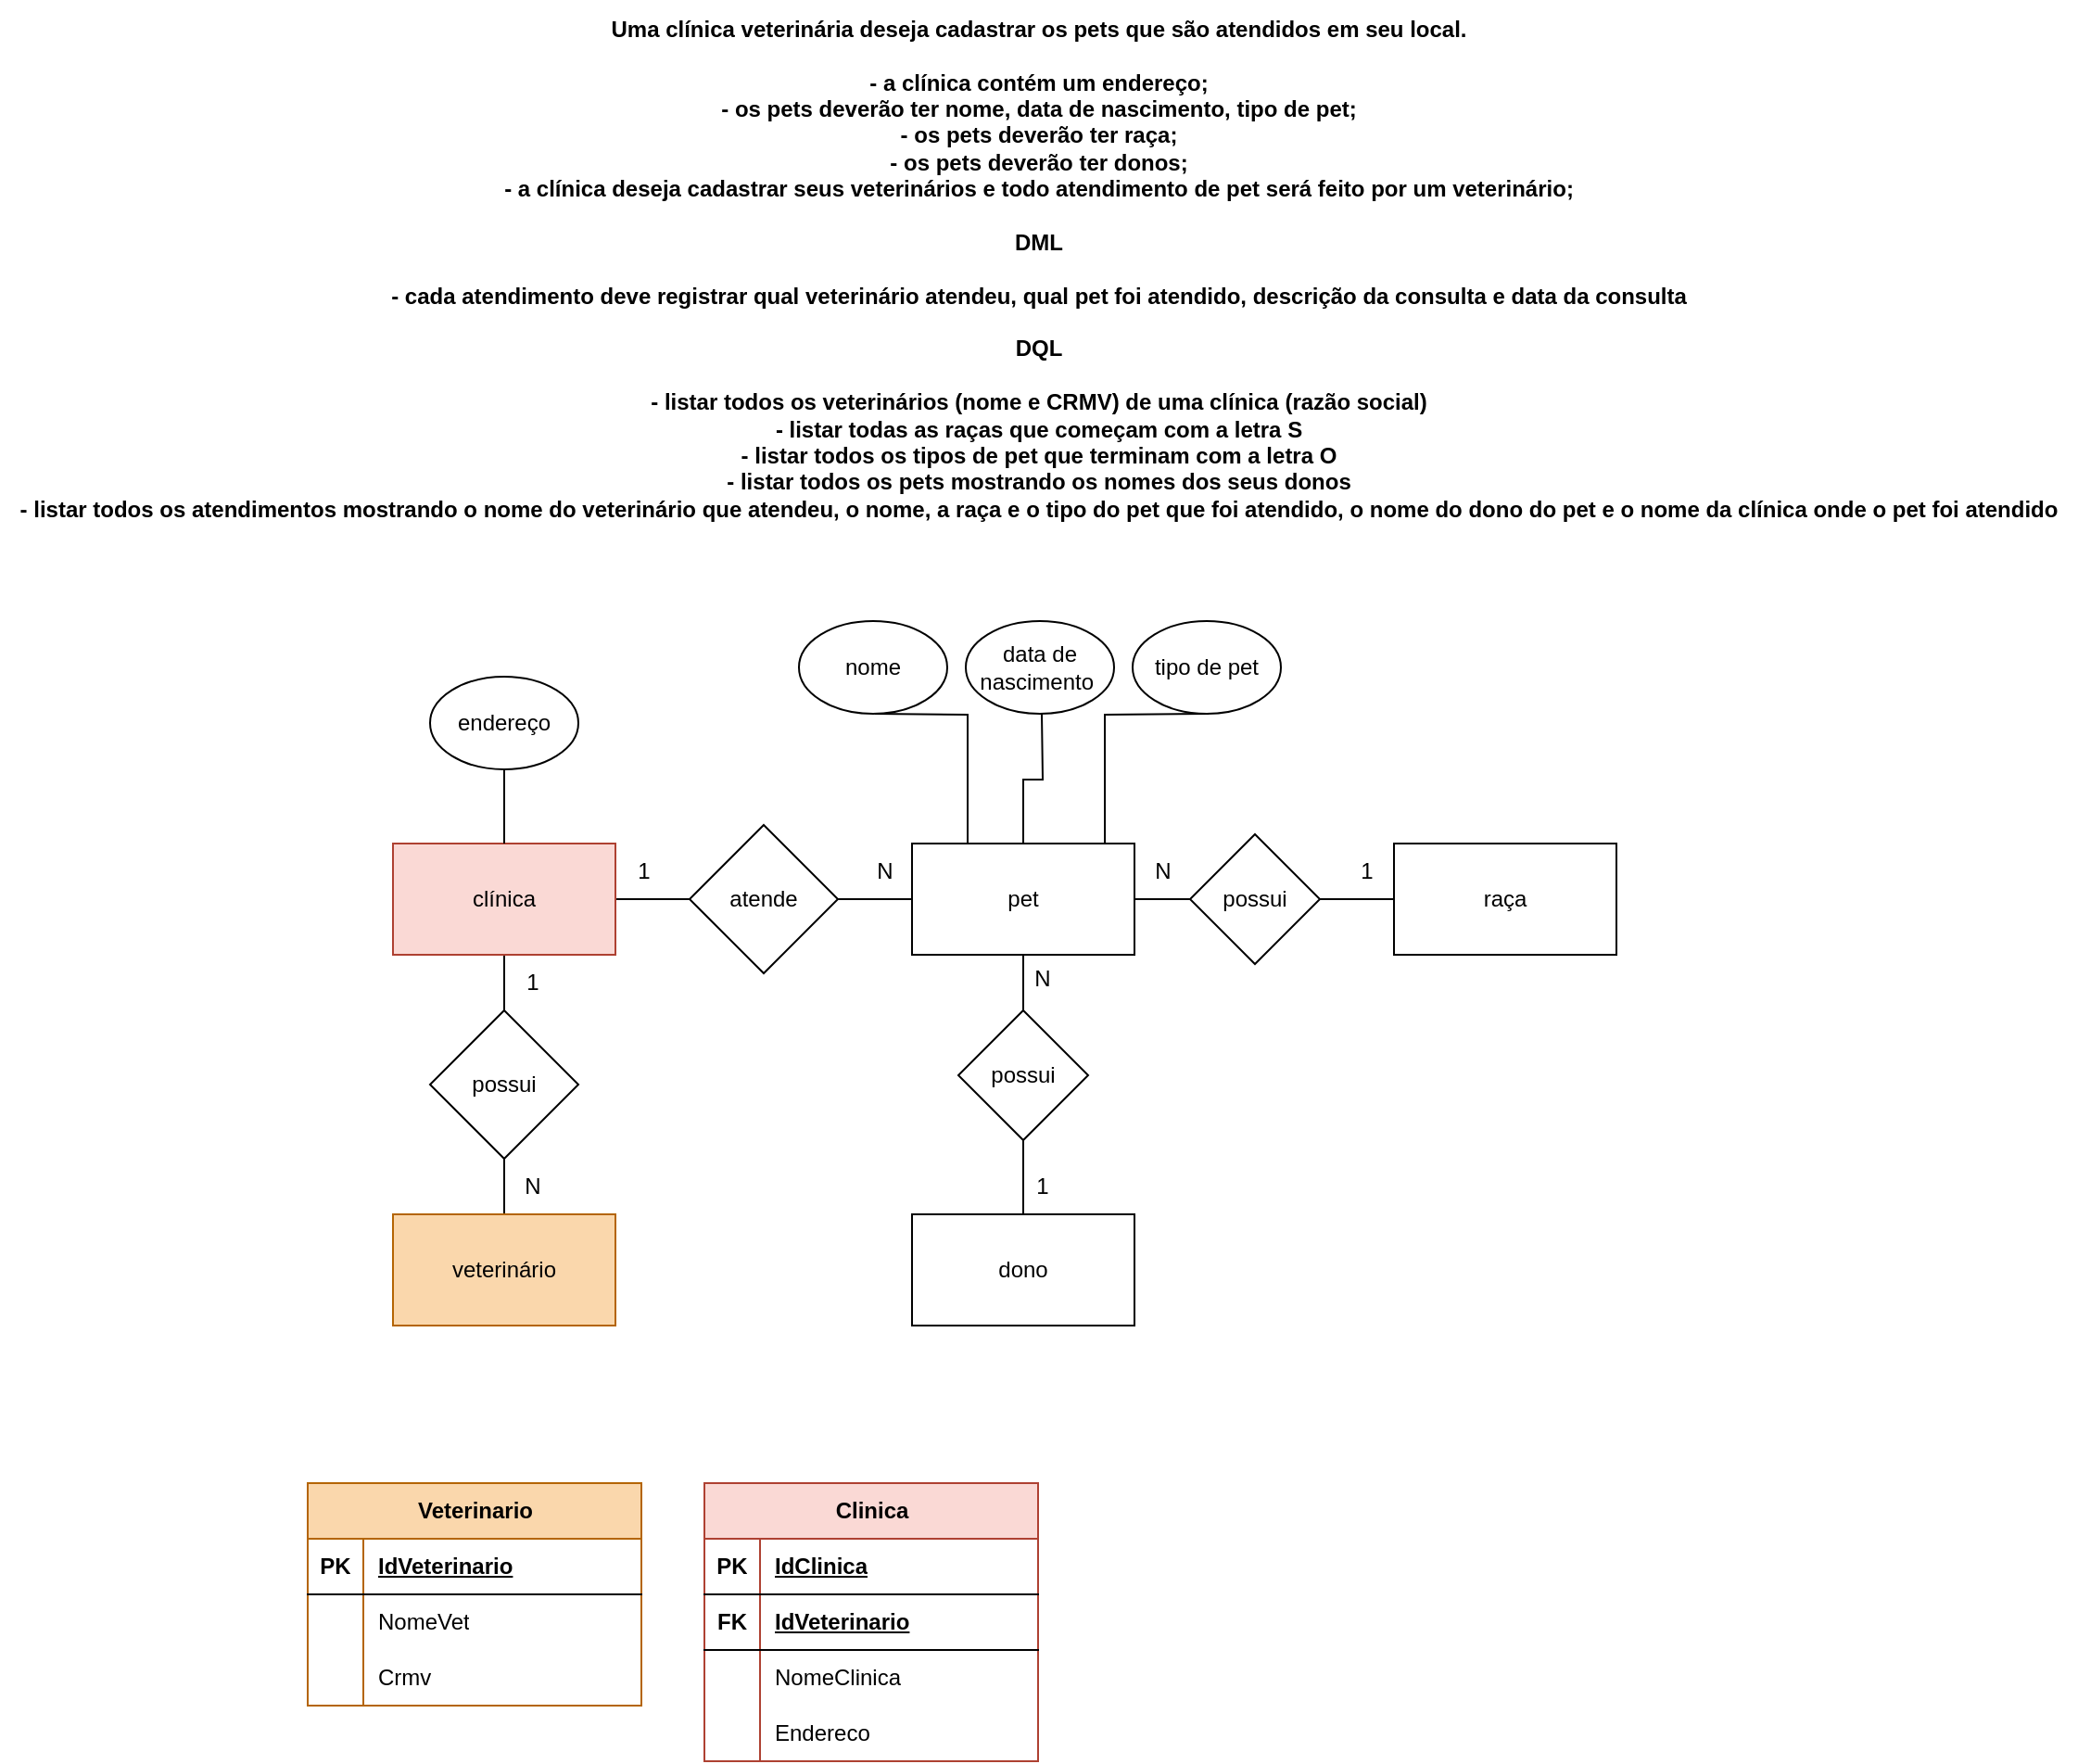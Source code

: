 <mxfile version="21.6.5" type="device">
  <diagram name="Página-1" id="kzUicE4KyKBoCqzZGCLQ">
    <mxGraphModel dx="2062" dy="721" grid="1" gridSize="10" guides="1" tooltips="1" connect="1" arrows="1" fold="1" page="1" pageScale="1" pageWidth="827" pageHeight="1169" math="0" shadow="0">
      <root>
        <mxCell id="0" />
        <mxCell id="1" parent="0" />
        <mxCell id="TnxETldwRz7vRZBNHloN-1" value="&lt;div style=&quot;font-size: 12px;&quot;&gt;&lt;span style=&quot;font-size: 12px;&quot;&gt;&lt;font style=&quot;font-size: 12px;&quot;&gt;Uma clínica veterinária deseja cadastrar os pets que são atendidos em seu local.&lt;/font&gt;&lt;/span&gt;&lt;/div&gt;&lt;div style=&quot;font-size: 12px;&quot;&gt;&lt;span style=&quot;font-size: 12px;&quot;&gt;&lt;font style=&quot;font-size: 12px;&quot;&gt;&lt;br style=&quot;font-size: 12px;&quot;&gt;&lt;/font&gt;&lt;/span&gt;&lt;/div&gt;&lt;div style=&quot;font-size: 12px;&quot;&gt;&lt;span style=&quot;font-size: 12px;&quot;&gt;&lt;font style=&quot;font-size: 12px;&quot;&gt;- a clínica contém um endereço;&lt;/font&gt;&lt;/span&gt;&lt;/div&gt;&lt;div style=&quot;font-size: 12px;&quot;&gt;&lt;span style=&quot;font-size: 12px;&quot;&gt;&lt;font style=&quot;font-size: 12px;&quot;&gt;- os pets deverão ter nome, data de nascimento, tipo de pet;&lt;/font&gt;&lt;/span&gt;&lt;/div&gt;&lt;div style=&quot;font-size: 12px;&quot;&gt;&lt;span style=&quot;font-size: 12px;&quot;&gt;&lt;font style=&quot;font-size: 12px;&quot;&gt;- os pets deverão ter raça;&lt;/font&gt;&lt;/span&gt;&lt;/div&gt;&lt;div style=&quot;font-size: 12px;&quot;&gt;&lt;span style=&quot;font-size: 12px;&quot;&gt;&lt;font style=&quot;font-size: 12px;&quot;&gt;- os pets deverão ter donos;&lt;/font&gt;&lt;/span&gt;&lt;/div&gt;&lt;div style=&quot;font-size: 12px;&quot;&gt;&lt;span style=&quot;font-size: 12px;&quot;&gt;&lt;font style=&quot;font-size: 12px;&quot;&gt;- a clínica deseja cadastrar seus veterinários e todo atendimento de pet será feito por um veterinário;&lt;/font&gt;&lt;/span&gt;&lt;/div&gt;&lt;div style=&quot;font-size: 12px;&quot;&gt;&lt;span style=&quot;font-size: 12px;&quot;&gt;&lt;font style=&quot;font-size: 12px;&quot;&gt;&lt;br style=&quot;font-size: 12px;&quot;&gt;&lt;/font&gt;&lt;/span&gt;&lt;/div&gt;&lt;div style=&quot;font-size: 12px;&quot;&gt;&lt;span style=&quot;font-size: 12px;&quot;&gt;&lt;font style=&quot;font-size: 12px;&quot;&gt;DML&lt;/font&gt;&lt;/span&gt;&lt;/div&gt;&lt;div style=&quot;font-size: 12px;&quot;&gt;&lt;span style=&quot;font-size: 12px;&quot;&gt;&lt;font style=&quot;font-size: 12px;&quot;&gt;&lt;br style=&quot;font-size: 12px;&quot;&gt;&lt;/font&gt;&lt;/span&gt;&lt;/div&gt;&lt;div style=&quot;font-size: 12px;&quot;&gt;&lt;span style=&quot;font-size: 12px;&quot;&gt;&lt;font style=&quot;font-size: 12px;&quot;&gt;- cada atendimento deve registrar qual veterinário atendeu, qual pet foi atendido, descrição da consulta e data da consulta&lt;/font&gt;&lt;/span&gt;&lt;/div&gt;&lt;div style=&quot;font-size: 12px;&quot;&gt;&lt;span style=&quot;font-size: 12px;&quot;&gt;&lt;font style=&quot;font-size: 12px;&quot;&gt;&lt;br style=&quot;font-size: 12px;&quot;&gt;&lt;/font&gt;&lt;/span&gt;&lt;/div&gt;&lt;div style=&quot;font-size: 12px;&quot;&gt;&lt;span style=&quot;font-size: 12px;&quot;&gt;&lt;font style=&quot;font-size: 12px;&quot;&gt;DQL&lt;/font&gt;&lt;/span&gt;&lt;/div&gt;&lt;div style=&quot;font-size: 12px;&quot;&gt;&lt;span style=&quot;font-size: 12px;&quot;&gt;&lt;font style=&quot;font-size: 12px;&quot;&gt;&lt;br style=&quot;font-size: 12px;&quot;&gt;&lt;/font&gt;&lt;/span&gt;&lt;/div&gt;&lt;div style=&quot;font-size: 12px;&quot;&gt;&lt;span style=&quot;font-size: 12px;&quot;&gt;&lt;font style=&quot;font-size: 12px;&quot;&gt;- listar todos os veterinários (nome e CRMV) de uma clínica (razão social)&lt;/font&gt;&lt;/span&gt;&lt;/div&gt;&lt;div style=&quot;font-size: 12px;&quot;&gt;&lt;span style=&quot;font-size: 12px;&quot;&gt;&lt;font style=&quot;font-size: 12px;&quot;&gt;- listar todas as raças que começam com a letra S&lt;/font&gt;&lt;/span&gt;&lt;/div&gt;&lt;div style=&quot;font-size: 12px;&quot;&gt;&lt;span style=&quot;font-size: 12px;&quot;&gt;&lt;font style=&quot;font-size: 12px;&quot;&gt;- listar todos os tipos de pet que terminam com a letra O&lt;/font&gt;&lt;/span&gt;&lt;/div&gt;&lt;div style=&quot;font-size: 12px;&quot;&gt;&lt;span style=&quot;font-size: 12px;&quot;&gt;&lt;font style=&quot;font-size: 12px;&quot;&gt;- listar todos os pets mostrando os nomes dos seus donos&lt;/font&gt;&lt;/span&gt;&lt;/div&gt;&lt;div style=&quot;font-size: 12px;&quot;&gt;&lt;span style=&quot;font-size: 12px;&quot;&gt;&lt;font style=&quot;font-size: 12px;&quot;&gt;- listar todos os atendimentos mostrando o nome do veterinário que atendeu, o nome, a raça e o tipo do pet que foi atendido, o nome do dono do pet e o nome da clínica onde o pet foi atendido&lt;/font&gt;&lt;/span&gt;&lt;/div&gt;" style="text;html=1;align=center;verticalAlign=middle;resizable=0;points=[];autosize=1;strokeColor=none;fillColor=none;fontSize=12;fontStyle=1" parent="1" vertex="1">
          <mxGeometry x="-146" y="150" width="1120" height="290" as="geometry" />
        </mxCell>
        <mxCell id="TnxETldwRz7vRZBNHloN-16" value="" style="edgeStyle=orthogonalEdgeStyle;rounded=0;orthogonalLoop=1;jettySize=auto;html=1;endArrow=none;endFill=0;" parent="1" source="TnxETldwRz7vRZBNHloN-2" target="TnxETldwRz7vRZBNHloN-5" edge="1">
          <mxGeometry relative="1" as="geometry" />
        </mxCell>
        <mxCell id="TnxETldwRz7vRZBNHloN-37" style="edgeStyle=orthogonalEdgeStyle;rounded=0;orthogonalLoop=1;jettySize=auto;html=1;exitX=0.5;exitY=1;exitDx=0;exitDy=0;entryX=0.5;entryY=0;entryDx=0;entryDy=0;endArrow=none;endFill=0;" parent="1" source="TnxETldwRz7vRZBNHloN-2" target="TnxETldwRz7vRZBNHloN-36" edge="1">
          <mxGeometry relative="1" as="geometry" />
        </mxCell>
        <mxCell id="TnxETldwRz7vRZBNHloN-2" value="clínica" style="rounded=0;whiteSpace=wrap;html=1;fillColor=#fad9d5;strokeColor=#ae4132;" parent="1" vertex="1">
          <mxGeometry x="66" y="605" width="120" height="60" as="geometry" />
        </mxCell>
        <mxCell id="TnxETldwRz7vRZBNHloN-18" value="" style="edgeStyle=orthogonalEdgeStyle;rounded=0;orthogonalLoop=1;jettySize=auto;html=1;endArrow=none;endFill=0;" parent="1" source="TnxETldwRz7vRZBNHloN-3" target="TnxETldwRz7vRZBNHloN-2" edge="1">
          <mxGeometry relative="1" as="geometry" />
        </mxCell>
        <mxCell id="TnxETldwRz7vRZBNHloN-3" value="endereço" style="ellipse;whiteSpace=wrap;html=1;" parent="1" vertex="1">
          <mxGeometry x="86" y="515" width="80" height="50" as="geometry" />
        </mxCell>
        <mxCell id="TnxETldwRz7vRZBNHloN-25" value="" style="edgeStyle=orthogonalEdgeStyle;rounded=0;orthogonalLoop=1;jettySize=auto;html=1;endArrow=none;endFill=0;" parent="1" source="TnxETldwRz7vRZBNHloN-4" target="TnxETldwRz7vRZBNHloN-24" edge="1">
          <mxGeometry relative="1" as="geometry" />
        </mxCell>
        <mxCell id="TnxETldwRz7vRZBNHloN-31" value="" style="edgeStyle=orthogonalEdgeStyle;rounded=0;orthogonalLoop=1;jettySize=auto;html=1;endArrow=none;endFill=0;" parent="1" source="TnxETldwRz7vRZBNHloN-4" edge="1">
          <mxGeometry relative="1" as="geometry">
            <mxPoint x="416" y="535" as="targetPoint" />
          </mxGeometry>
        </mxCell>
        <mxCell id="TnxETldwRz7vRZBNHloN-43" style="edgeStyle=orthogonalEdgeStyle;rounded=0;orthogonalLoop=1;jettySize=auto;html=1;exitX=0.5;exitY=1;exitDx=0;exitDy=0;endArrow=none;endFill=0;" parent="1" source="TnxETldwRz7vRZBNHloN-4" target="TnxETldwRz7vRZBNHloN-34" edge="1">
          <mxGeometry relative="1" as="geometry" />
        </mxCell>
        <mxCell id="TnxETldwRz7vRZBNHloN-4" value="pet" style="rounded=0;whiteSpace=wrap;html=1;" parent="1" vertex="1">
          <mxGeometry x="346" y="605" width="120" height="60" as="geometry" />
        </mxCell>
        <mxCell id="TnxETldwRz7vRZBNHloN-17" value="" style="edgeStyle=orthogonalEdgeStyle;rounded=0;orthogonalLoop=1;jettySize=auto;html=1;endArrow=none;endFill=0;" parent="1" source="TnxETldwRz7vRZBNHloN-5" target="TnxETldwRz7vRZBNHloN-4" edge="1">
          <mxGeometry relative="1" as="geometry" />
        </mxCell>
        <mxCell id="TnxETldwRz7vRZBNHloN-5" value="atende" style="rhombus;whiteSpace=wrap;html=1;" parent="1" vertex="1">
          <mxGeometry x="226" y="595" width="80" height="80" as="geometry" />
        </mxCell>
        <mxCell id="TnxETldwRz7vRZBNHloN-32" style="edgeStyle=orthogonalEdgeStyle;rounded=0;orthogonalLoop=1;jettySize=auto;html=1;entryX=0.25;entryY=0;entryDx=0;entryDy=0;endArrow=none;endFill=0;" parent="1" target="TnxETldwRz7vRZBNHloN-4" edge="1">
          <mxGeometry relative="1" as="geometry">
            <mxPoint x="326" y="535" as="sourcePoint" />
          </mxGeometry>
        </mxCell>
        <mxCell id="TnxETldwRz7vRZBNHloN-7" value="nome" style="ellipse;whiteSpace=wrap;html=1;" parent="1" vertex="1">
          <mxGeometry x="285" y="485" width="80" height="50" as="geometry" />
        </mxCell>
        <mxCell id="TnxETldwRz7vRZBNHloN-8" value="data de nascimento&amp;nbsp;" style="ellipse;whiteSpace=wrap;html=1;" parent="1" vertex="1">
          <mxGeometry x="375" y="485" width="80" height="50" as="geometry" />
        </mxCell>
        <mxCell id="TnxETldwRz7vRZBNHloN-11" value="raça" style="rounded=0;whiteSpace=wrap;html=1;" parent="1" vertex="1">
          <mxGeometry x="606" y="605" width="120" height="60" as="geometry" />
        </mxCell>
        <mxCell id="TnxETldwRz7vRZBNHloN-33" style="edgeStyle=orthogonalEdgeStyle;rounded=0;orthogonalLoop=1;jettySize=auto;html=1;exitX=0.5;exitY=1;exitDx=0;exitDy=0;entryX=0.867;entryY=-0.004;entryDx=0;entryDy=0;entryPerimeter=0;endArrow=none;endFill=0;" parent="1" target="TnxETldwRz7vRZBNHloN-4" edge="1">
          <mxGeometry relative="1" as="geometry">
            <mxPoint x="506" y="535" as="sourcePoint" />
          </mxGeometry>
        </mxCell>
        <mxCell id="TnxETldwRz7vRZBNHloN-22" value="tipo de pet" style="ellipse;whiteSpace=wrap;html=1;" parent="1" vertex="1">
          <mxGeometry x="465" y="485" width="80" height="50" as="geometry" />
        </mxCell>
        <mxCell id="TnxETldwRz7vRZBNHloN-26" value="" style="edgeStyle=orthogonalEdgeStyle;rounded=0;orthogonalLoop=1;jettySize=auto;html=1;endArrow=none;endFill=0;" parent="1" source="TnxETldwRz7vRZBNHloN-24" target="TnxETldwRz7vRZBNHloN-11" edge="1">
          <mxGeometry relative="1" as="geometry" />
        </mxCell>
        <mxCell id="TnxETldwRz7vRZBNHloN-24" value="possui" style="rhombus;whiteSpace=wrap;html=1;" parent="1" vertex="1">
          <mxGeometry x="496" y="600" width="70" height="70" as="geometry" />
        </mxCell>
        <mxCell id="TnxETldwRz7vRZBNHloN-27" value="1" style="text;html=1;align=center;verticalAlign=middle;resizable=0;points=[];autosize=1;strokeColor=none;fillColor=none;" parent="1" vertex="1">
          <mxGeometry x="186" y="605" width="30" height="30" as="geometry" />
        </mxCell>
        <mxCell id="TnxETldwRz7vRZBNHloN-28" value="N" style="text;html=1;align=center;verticalAlign=middle;resizable=0;points=[];autosize=1;strokeColor=none;fillColor=none;" parent="1" vertex="1">
          <mxGeometry x="316" y="605" width="30" height="30" as="geometry" />
        </mxCell>
        <mxCell id="TnxETldwRz7vRZBNHloN-29" value="N" style="text;html=1;align=center;verticalAlign=middle;resizable=0;points=[];autosize=1;strokeColor=none;fillColor=none;" parent="1" vertex="1">
          <mxGeometry x="466" y="605" width="30" height="30" as="geometry" />
        </mxCell>
        <mxCell id="TnxETldwRz7vRZBNHloN-30" value="1" style="text;html=1;align=center;verticalAlign=middle;resizable=0;points=[];autosize=1;strokeColor=none;fillColor=none;" parent="1" vertex="1">
          <mxGeometry x="576" y="605" width="30" height="30" as="geometry" />
        </mxCell>
        <mxCell id="TnxETldwRz7vRZBNHloN-45" style="edgeStyle=orthogonalEdgeStyle;rounded=0;orthogonalLoop=1;jettySize=auto;html=1;exitX=0.5;exitY=1;exitDx=0;exitDy=0;entryX=0.5;entryY=0;entryDx=0;entryDy=0;endArrow=none;endFill=0;" parent="1" source="TnxETldwRz7vRZBNHloN-34" target="TnxETldwRz7vRZBNHloN-42" edge="1">
          <mxGeometry relative="1" as="geometry" />
        </mxCell>
        <mxCell id="TnxETldwRz7vRZBNHloN-34" value="possui" style="rhombus;whiteSpace=wrap;html=1;" parent="1" vertex="1">
          <mxGeometry x="371" y="695" width="70" height="70" as="geometry" />
        </mxCell>
        <mxCell id="TnxETldwRz7vRZBNHloN-38" style="edgeStyle=orthogonalEdgeStyle;rounded=0;orthogonalLoop=1;jettySize=auto;html=1;exitX=0.5;exitY=0;exitDx=0;exitDy=0;entryX=0.5;entryY=1;entryDx=0;entryDy=0;endArrow=none;endFill=0;" parent="1" source="TnxETldwRz7vRZBNHloN-35" target="TnxETldwRz7vRZBNHloN-36" edge="1">
          <mxGeometry relative="1" as="geometry" />
        </mxCell>
        <mxCell id="TnxETldwRz7vRZBNHloN-35" value="veterinário" style="rounded=0;whiteSpace=wrap;html=1;fillColor=#fad7ac;strokeColor=#b46504;" parent="1" vertex="1">
          <mxGeometry x="66" y="805" width="120" height="60" as="geometry" />
        </mxCell>
        <mxCell id="TnxETldwRz7vRZBNHloN-36" value="possui" style="rhombus;whiteSpace=wrap;html=1;" parent="1" vertex="1">
          <mxGeometry x="86" y="695" width="80" height="80" as="geometry" />
        </mxCell>
        <mxCell id="TnxETldwRz7vRZBNHloN-39" value="N" style="text;html=1;align=center;verticalAlign=middle;resizable=0;points=[];autosize=1;strokeColor=none;fillColor=none;" parent="1" vertex="1">
          <mxGeometry x="126" y="775" width="30" height="30" as="geometry" />
        </mxCell>
        <mxCell id="TnxETldwRz7vRZBNHloN-40" value="1" style="text;html=1;align=center;verticalAlign=middle;resizable=0;points=[];autosize=1;strokeColor=none;fillColor=none;" parent="1" vertex="1">
          <mxGeometry x="126" y="665" width="30" height="30" as="geometry" />
        </mxCell>
        <mxCell id="TnxETldwRz7vRZBNHloN-42" value="dono" style="rounded=0;whiteSpace=wrap;html=1;" parent="1" vertex="1">
          <mxGeometry x="346" y="805" width="120" height="60" as="geometry" />
        </mxCell>
        <mxCell id="TnxETldwRz7vRZBNHloN-46" value="N" style="text;html=1;align=center;verticalAlign=middle;resizable=0;points=[];autosize=1;strokeColor=none;fillColor=none;" parent="1" vertex="1">
          <mxGeometry x="401" y="663" width="30" height="30" as="geometry" />
        </mxCell>
        <mxCell id="TnxETldwRz7vRZBNHloN-47" value="1" style="text;html=1;align=center;verticalAlign=middle;resizable=0;points=[];autosize=1;strokeColor=none;fillColor=none;" parent="1" vertex="1">
          <mxGeometry x="401" y="775" width="30" height="30" as="geometry" />
        </mxCell>
        <mxCell id="SVaCjbMTwRTQJG_0nI59-1" value="Veterinario" style="shape=table;startSize=30;container=1;collapsible=1;childLayout=tableLayout;fixedRows=1;rowLines=0;fontStyle=1;align=center;resizeLast=1;html=1;fillColor=#fad7ac;strokeColor=#b46504;" parent="1" vertex="1">
          <mxGeometry x="20" y="950" width="180" height="120" as="geometry" />
        </mxCell>
        <mxCell id="SVaCjbMTwRTQJG_0nI59-2" value="" style="shape=tableRow;horizontal=0;startSize=0;swimlaneHead=0;swimlaneBody=0;fillColor=none;collapsible=0;dropTarget=0;points=[[0,0.5],[1,0.5]];portConstraint=eastwest;top=0;left=0;right=0;bottom=1;" parent="SVaCjbMTwRTQJG_0nI59-1" vertex="1">
          <mxGeometry y="30" width="180" height="30" as="geometry" />
        </mxCell>
        <mxCell id="SVaCjbMTwRTQJG_0nI59-3" value="PK" style="shape=partialRectangle;connectable=0;fillColor=none;top=0;left=0;bottom=0;right=0;fontStyle=1;overflow=hidden;whiteSpace=wrap;html=1;" parent="SVaCjbMTwRTQJG_0nI59-2" vertex="1">
          <mxGeometry width="30" height="30" as="geometry">
            <mxRectangle width="30" height="30" as="alternateBounds" />
          </mxGeometry>
        </mxCell>
        <mxCell id="SVaCjbMTwRTQJG_0nI59-4" value="IdVeterinario" style="shape=partialRectangle;connectable=0;fillColor=none;top=0;left=0;bottom=0;right=0;align=left;spacingLeft=6;fontStyle=5;overflow=hidden;whiteSpace=wrap;html=1;" parent="SVaCjbMTwRTQJG_0nI59-2" vertex="1">
          <mxGeometry x="30" width="150" height="30" as="geometry">
            <mxRectangle width="150" height="30" as="alternateBounds" />
          </mxGeometry>
        </mxCell>
        <mxCell id="SVaCjbMTwRTQJG_0nI59-5" value="" style="shape=tableRow;horizontal=0;startSize=0;swimlaneHead=0;swimlaneBody=0;fillColor=none;collapsible=0;dropTarget=0;points=[[0,0.5],[1,0.5]];portConstraint=eastwest;top=0;left=0;right=0;bottom=0;" parent="SVaCjbMTwRTQJG_0nI59-1" vertex="1">
          <mxGeometry y="60" width="180" height="30" as="geometry" />
        </mxCell>
        <mxCell id="SVaCjbMTwRTQJG_0nI59-6" value="" style="shape=partialRectangle;connectable=0;fillColor=none;top=0;left=0;bottom=0;right=0;editable=1;overflow=hidden;whiteSpace=wrap;html=1;" parent="SVaCjbMTwRTQJG_0nI59-5" vertex="1">
          <mxGeometry width="30" height="30" as="geometry">
            <mxRectangle width="30" height="30" as="alternateBounds" />
          </mxGeometry>
        </mxCell>
        <mxCell id="SVaCjbMTwRTQJG_0nI59-7" value="NomeVet" style="shape=partialRectangle;connectable=0;fillColor=none;top=0;left=0;bottom=0;right=0;align=left;spacingLeft=6;overflow=hidden;whiteSpace=wrap;html=1;" parent="SVaCjbMTwRTQJG_0nI59-5" vertex="1">
          <mxGeometry x="30" width="150" height="30" as="geometry">
            <mxRectangle width="150" height="30" as="alternateBounds" />
          </mxGeometry>
        </mxCell>
        <mxCell id="SVaCjbMTwRTQJG_0nI59-8" value="" style="shape=tableRow;horizontal=0;startSize=0;swimlaneHead=0;swimlaneBody=0;fillColor=none;collapsible=0;dropTarget=0;points=[[0,0.5],[1,0.5]];portConstraint=eastwest;top=0;left=0;right=0;bottom=0;" parent="SVaCjbMTwRTQJG_0nI59-1" vertex="1">
          <mxGeometry y="90" width="180" height="30" as="geometry" />
        </mxCell>
        <mxCell id="SVaCjbMTwRTQJG_0nI59-9" value="" style="shape=partialRectangle;connectable=0;fillColor=none;top=0;left=0;bottom=0;right=0;editable=1;overflow=hidden;whiteSpace=wrap;html=1;" parent="SVaCjbMTwRTQJG_0nI59-8" vertex="1">
          <mxGeometry width="30" height="30" as="geometry">
            <mxRectangle width="30" height="30" as="alternateBounds" />
          </mxGeometry>
        </mxCell>
        <mxCell id="SVaCjbMTwRTQJG_0nI59-10" value="Crmv" style="shape=partialRectangle;connectable=0;fillColor=none;top=0;left=0;bottom=0;right=0;align=left;spacingLeft=6;overflow=hidden;whiteSpace=wrap;html=1;" parent="SVaCjbMTwRTQJG_0nI59-8" vertex="1">
          <mxGeometry x="30" width="150" height="30" as="geometry">
            <mxRectangle width="150" height="30" as="alternateBounds" />
          </mxGeometry>
        </mxCell>
        <mxCell id="SVaCjbMTwRTQJG_0nI59-14" value="Clinica" style="shape=table;startSize=30;container=1;collapsible=1;childLayout=tableLayout;fixedRows=1;rowLines=0;fontStyle=1;align=center;resizeLast=1;html=1;fillColor=#fad9d5;strokeColor=#ae4132;" parent="1" vertex="1">
          <mxGeometry x="234" y="950" width="180" height="150" as="geometry" />
        </mxCell>
        <mxCell id="SVaCjbMTwRTQJG_0nI59-15" value="" style="shape=tableRow;horizontal=0;startSize=0;swimlaneHead=0;swimlaneBody=0;fillColor=none;collapsible=0;dropTarget=0;points=[[0,0.5],[1,0.5]];portConstraint=eastwest;top=0;left=0;right=0;bottom=1;" parent="SVaCjbMTwRTQJG_0nI59-14" vertex="1">
          <mxGeometry y="30" width="180" height="30" as="geometry" />
        </mxCell>
        <mxCell id="SVaCjbMTwRTQJG_0nI59-16" value="PK" style="shape=partialRectangle;connectable=0;fillColor=none;top=0;left=0;bottom=0;right=0;fontStyle=1;overflow=hidden;whiteSpace=wrap;html=1;" parent="SVaCjbMTwRTQJG_0nI59-15" vertex="1">
          <mxGeometry width="30" height="30" as="geometry">
            <mxRectangle width="30" height="30" as="alternateBounds" />
          </mxGeometry>
        </mxCell>
        <mxCell id="SVaCjbMTwRTQJG_0nI59-17" value="IdClinica" style="shape=partialRectangle;connectable=0;fillColor=none;top=0;left=0;bottom=0;right=0;align=left;spacingLeft=6;fontStyle=5;overflow=hidden;whiteSpace=wrap;html=1;" parent="SVaCjbMTwRTQJG_0nI59-15" vertex="1">
          <mxGeometry x="30" width="150" height="30" as="geometry">
            <mxRectangle width="150" height="30" as="alternateBounds" />
          </mxGeometry>
        </mxCell>
        <mxCell id="840rjsy02p4jFIktRwnc-4" style="shape=tableRow;horizontal=0;startSize=0;swimlaneHead=0;swimlaneBody=0;fillColor=none;collapsible=0;dropTarget=0;points=[[0,0.5],[1,0.5]];portConstraint=eastwest;top=0;left=0;right=0;bottom=1;" vertex="1" parent="SVaCjbMTwRTQJG_0nI59-14">
          <mxGeometry y="60" width="180" height="30" as="geometry" />
        </mxCell>
        <mxCell id="840rjsy02p4jFIktRwnc-5" value="FK" style="shape=partialRectangle;connectable=0;fillColor=none;top=0;left=0;bottom=0;right=0;fontStyle=1;overflow=hidden;whiteSpace=wrap;html=1;" vertex="1" parent="840rjsy02p4jFIktRwnc-4">
          <mxGeometry width="30" height="30" as="geometry">
            <mxRectangle width="30" height="30" as="alternateBounds" />
          </mxGeometry>
        </mxCell>
        <mxCell id="840rjsy02p4jFIktRwnc-6" value="IdVeterinario" style="shape=partialRectangle;connectable=0;fillColor=none;top=0;left=0;bottom=0;right=0;align=left;spacingLeft=6;fontStyle=5;overflow=hidden;whiteSpace=wrap;html=1;" vertex="1" parent="840rjsy02p4jFIktRwnc-4">
          <mxGeometry x="30" width="150" height="30" as="geometry">
            <mxRectangle width="150" height="30" as="alternateBounds" />
          </mxGeometry>
        </mxCell>
        <mxCell id="SVaCjbMTwRTQJG_0nI59-18" value="" style="shape=tableRow;horizontal=0;startSize=0;swimlaneHead=0;swimlaneBody=0;fillColor=none;collapsible=0;dropTarget=0;points=[[0,0.5],[1,0.5]];portConstraint=eastwest;top=0;left=0;right=0;bottom=0;" parent="SVaCjbMTwRTQJG_0nI59-14" vertex="1">
          <mxGeometry y="90" width="180" height="30" as="geometry" />
        </mxCell>
        <mxCell id="SVaCjbMTwRTQJG_0nI59-19" value="" style="shape=partialRectangle;connectable=0;fillColor=none;top=0;left=0;bottom=0;right=0;editable=1;overflow=hidden;whiteSpace=wrap;html=1;" parent="SVaCjbMTwRTQJG_0nI59-18" vertex="1">
          <mxGeometry width="30" height="30" as="geometry">
            <mxRectangle width="30" height="30" as="alternateBounds" />
          </mxGeometry>
        </mxCell>
        <mxCell id="SVaCjbMTwRTQJG_0nI59-20" value="NomeClinica" style="shape=partialRectangle;connectable=0;fillColor=none;top=0;left=0;bottom=0;right=0;align=left;spacingLeft=6;overflow=hidden;whiteSpace=wrap;html=1;" parent="SVaCjbMTwRTQJG_0nI59-18" vertex="1">
          <mxGeometry x="30" width="150" height="30" as="geometry">
            <mxRectangle width="150" height="30" as="alternateBounds" />
          </mxGeometry>
        </mxCell>
        <mxCell id="SVaCjbMTwRTQJG_0nI59-21" value="" style="shape=tableRow;horizontal=0;startSize=0;swimlaneHead=0;swimlaneBody=0;fillColor=none;collapsible=0;dropTarget=0;points=[[0,0.5],[1,0.5]];portConstraint=eastwest;top=0;left=0;right=0;bottom=0;" parent="SVaCjbMTwRTQJG_0nI59-14" vertex="1">
          <mxGeometry y="120" width="180" height="30" as="geometry" />
        </mxCell>
        <mxCell id="SVaCjbMTwRTQJG_0nI59-22" value="" style="shape=partialRectangle;connectable=0;fillColor=none;top=0;left=0;bottom=0;right=0;editable=1;overflow=hidden;whiteSpace=wrap;html=1;" parent="SVaCjbMTwRTQJG_0nI59-21" vertex="1">
          <mxGeometry width="30" height="30" as="geometry">
            <mxRectangle width="30" height="30" as="alternateBounds" />
          </mxGeometry>
        </mxCell>
        <mxCell id="SVaCjbMTwRTQJG_0nI59-23" value="Endereco" style="shape=partialRectangle;connectable=0;fillColor=none;top=0;left=0;bottom=0;right=0;align=left;spacingLeft=6;overflow=hidden;whiteSpace=wrap;html=1;" parent="SVaCjbMTwRTQJG_0nI59-21" vertex="1">
          <mxGeometry x="30" width="150" height="30" as="geometry">
            <mxRectangle width="150" height="30" as="alternateBounds" />
          </mxGeometry>
        </mxCell>
      </root>
    </mxGraphModel>
  </diagram>
</mxfile>
